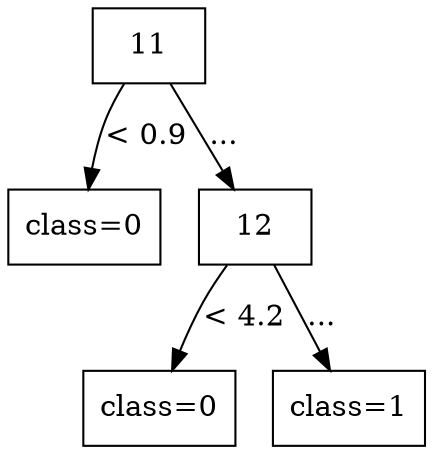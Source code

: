digraph G {
node [shape=box];

0 [label="11"];

1 [label="class=0"];
2 [label="12"];

0 -> 1 [label="< 0.9"];
0 -> 2 [label="..."];

3 [label="class=0"];
4 [label="class=1"];

2 -> 3 [label="< 4.2"];
2 -> 4 [label="..."];

}